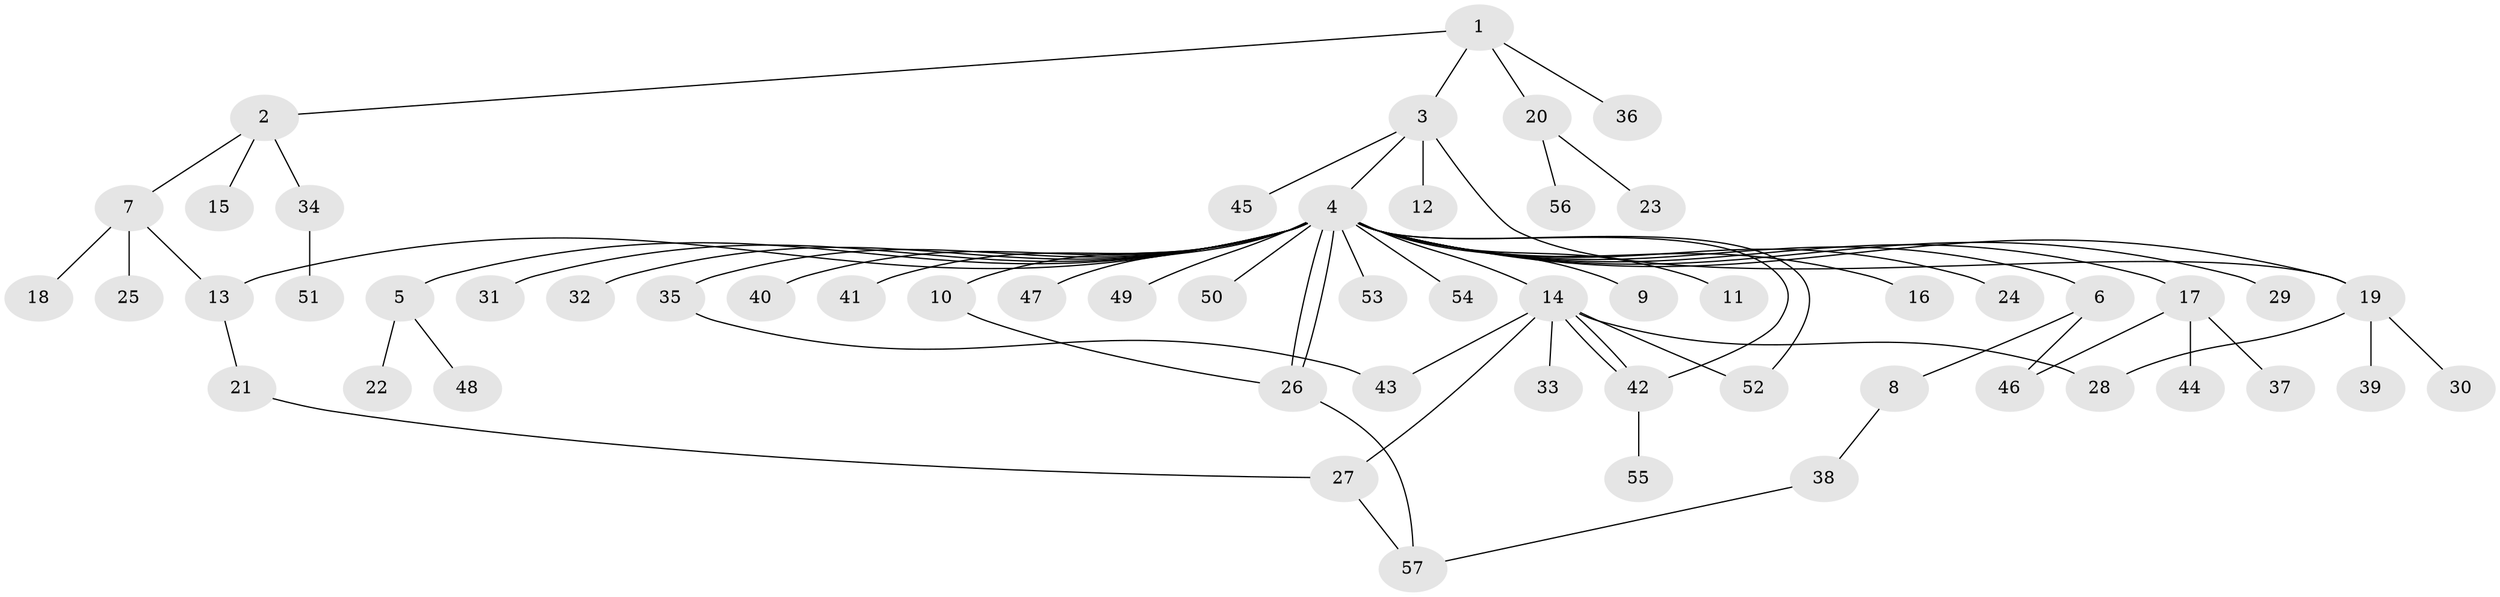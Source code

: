 // coarse degree distribution, {5: 0.07142857142857142, 3: 0.14285714285714285, 4: 0.023809523809523808, 26: 0.023809523809523808, 2: 0.11904761904761904, 1: 0.5952380952380952, 8: 0.023809523809523808}
// Generated by graph-tools (version 1.1) at 2025/51/02/27/25 19:51:55]
// undirected, 57 vertices, 69 edges
graph export_dot {
graph [start="1"]
  node [color=gray90,style=filled];
  1;
  2;
  3;
  4;
  5;
  6;
  7;
  8;
  9;
  10;
  11;
  12;
  13;
  14;
  15;
  16;
  17;
  18;
  19;
  20;
  21;
  22;
  23;
  24;
  25;
  26;
  27;
  28;
  29;
  30;
  31;
  32;
  33;
  34;
  35;
  36;
  37;
  38;
  39;
  40;
  41;
  42;
  43;
  44;
  45;
  46;
  47;
  48;
  49;
  50;
  51;
  52;
  53;
  54;
  55;
  56;
  57;
  1 -- 2;
  1 -- 3;
  1 -- 20;
  1 -- 36;
  2 -- 7;
  2 -- 15;
  2 -- 34;
  3 -- 4;
  3 -- 12;
  3 -- 19;
  3 -- 45;
  4 -- 5;
  4 -- 6;
  4 -- 9;
  4 -- 10;
  4 -- 11;
  4 -- 13;
  4 -- 14;
  4 -- 16;
  4 -- 17;
  4 -- 19;
  4 -- 24;
  4 -- 26;
  4 -- 26;
  4 -- 29;
  4 -- 31;
  4 -- 32;
  4 -- 35;
  4 -- 40;
  4 -- 41;
  4 -- 42;
  4 -- 47;
  4 -- 49;
  4 -- 50;
  4 -- 52;
  4 -- 53;
  4 -- 54;
  5 -- 22;
  5 -- 48;
  6 -- 8;
  6 -- 46;
  7 -- 13;
  7 -- 18;
  7 -- 25;
  8 -- 38;
  10 -- 26;
  13 -- 21;
  14 -- 27;
  14 -- 28;
  14 -- 33;
  14 -- 42;
  14 -- 42;
  14 -- 43;
  14 -- 52;
  17 -- 37;
  17 -- 44;
  17 -- 46;
  19 -- 28;
  19 -- 30;
  19 -- 39;
  20 -- 23;
  20 -- 56;
  21 -- 27;
  26 -- 57;
  27 -- 57;
  34 -- 51;
  35 -- 43;
  38 -- 57;
  42 -- 55;
}

